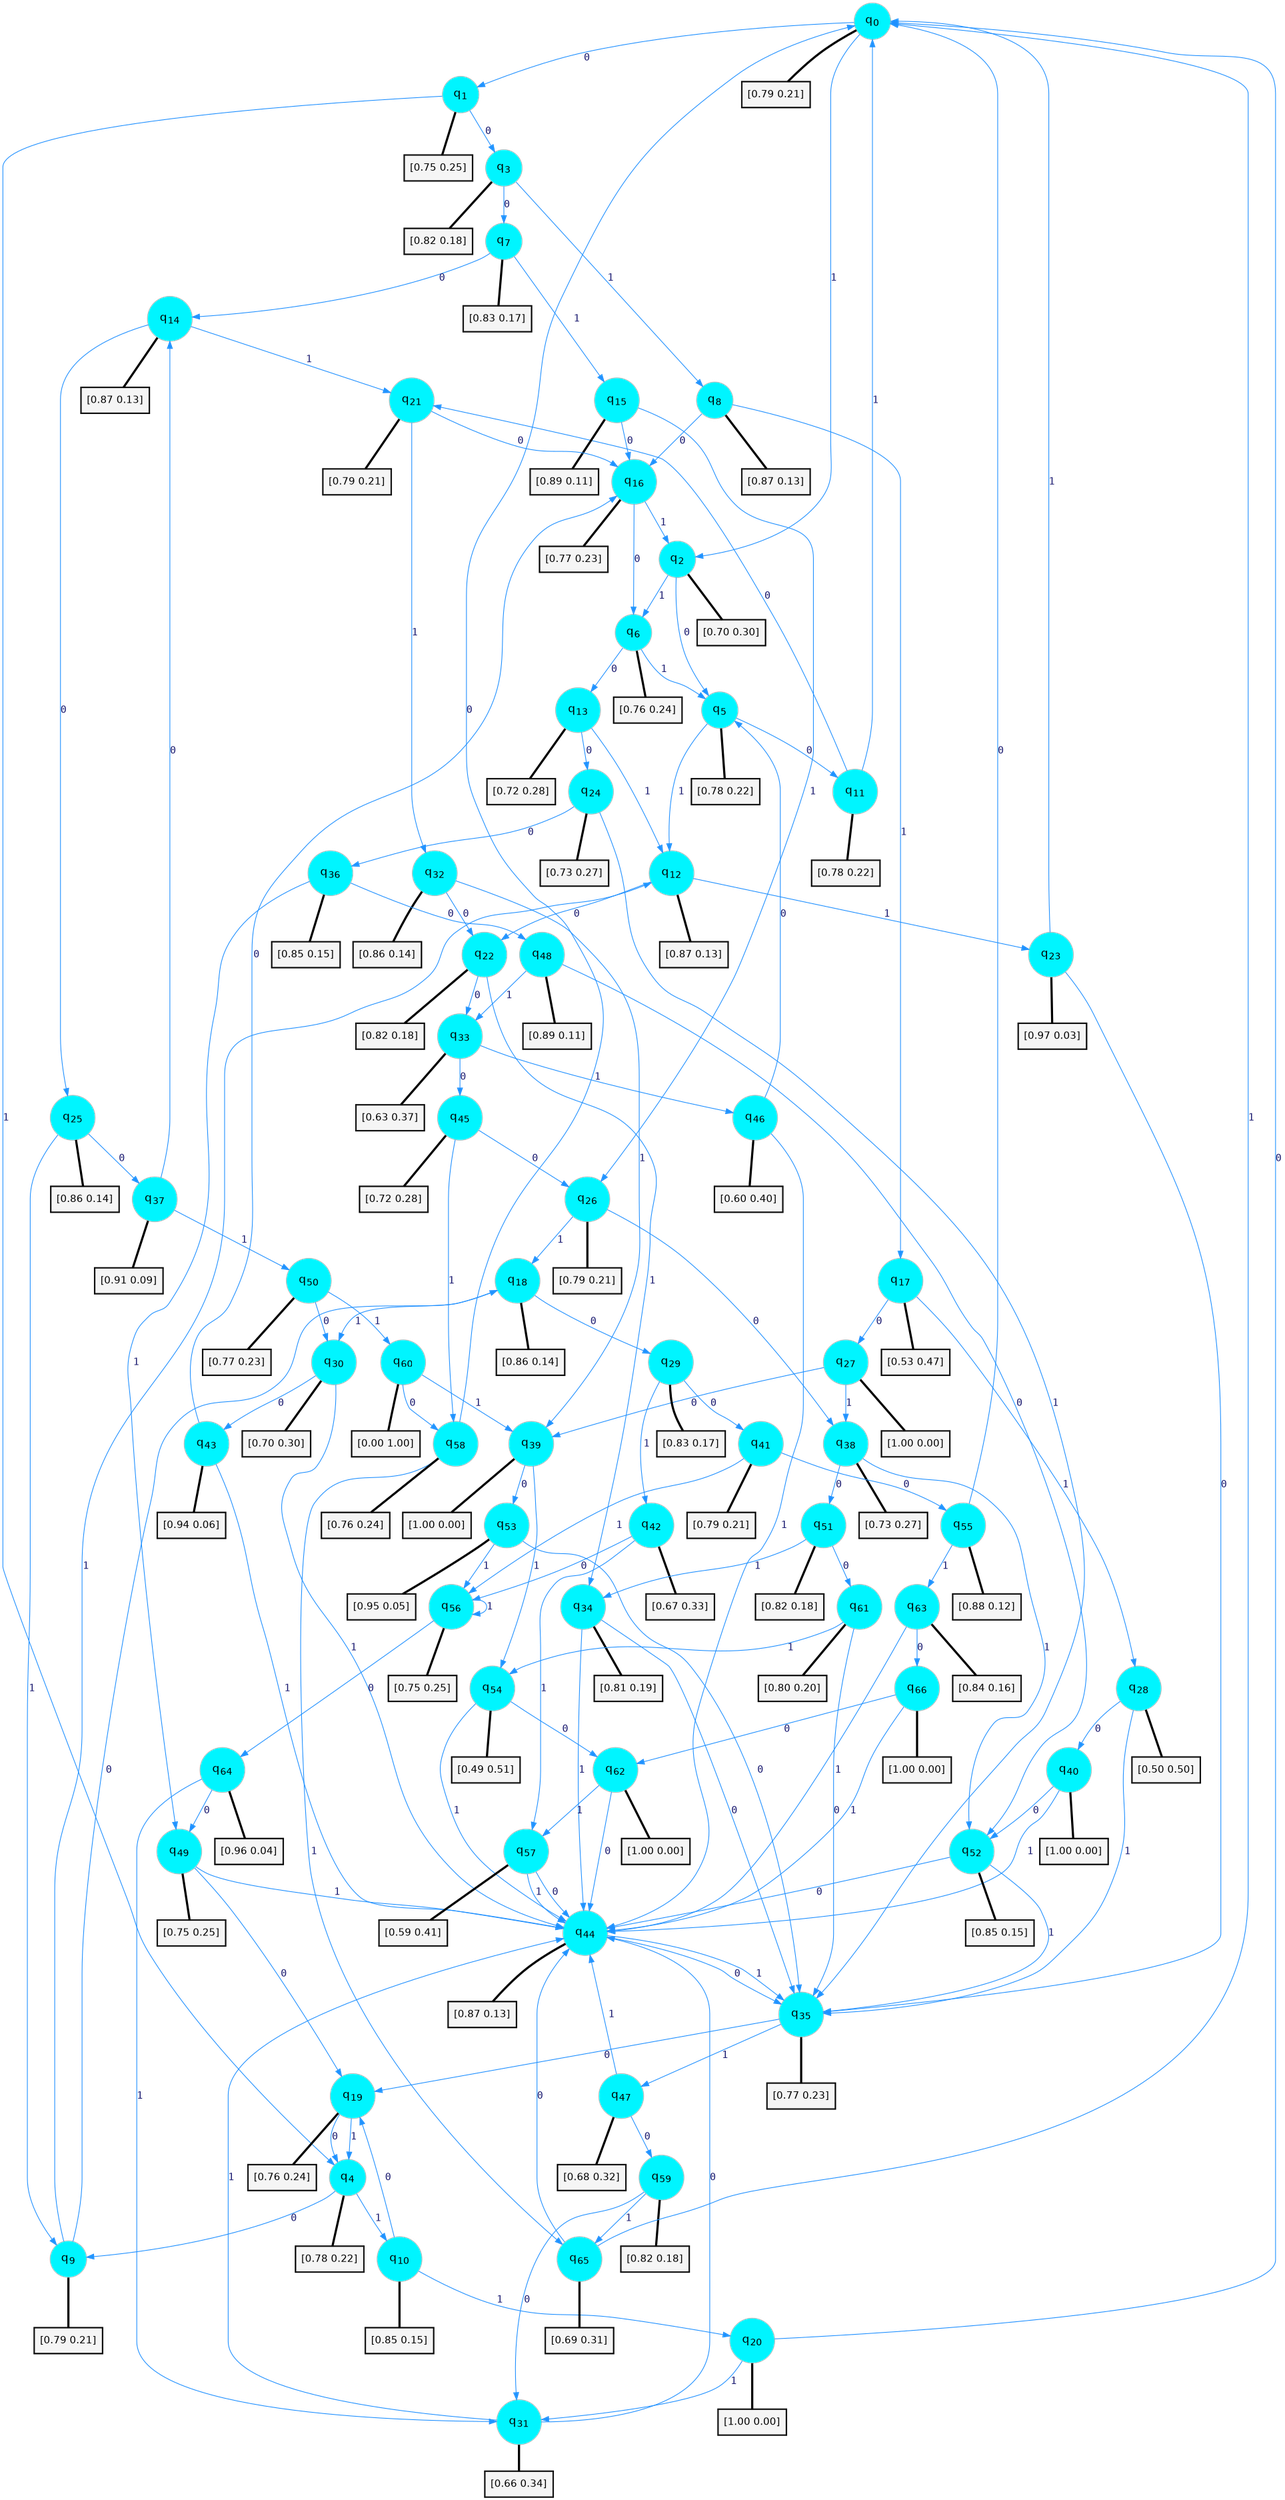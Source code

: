 digraph G {
graph [
bgcolor=transparent, dpi=300, rankdir=TD, size="40,25"];
node [
color=gray, fillcolor=turquoise1, fontcolor=black, fontname=Helvetica, fontsize=16, fontweight=bold, shape=circle, style=filled];
edge [
arrowsize=1, color=dodgerblue1, fontcolor=midnightblue, fontname=courier, fontweight=bold, penwidth=1, style=solid, weight=20];
0[label=<q<SUB>0</SUB>>];
1[label=<q<SUB>1</SUB>>];
2[label=<q<SUB>2</SUB>>];
3[label=<q<SUB>3</SUB>>];
4[label=<q<SUB>4</SUB>>];
5[label=<q<SUB>5</SUB>>];
6[label=<q<SUB>6</SUB>>];
7[label=<q<SUB>7</SUB>>];
8[label=<q<SUB>8</SUB>>];
9[label=<q<SUB>9</SUB>>];
10[label=<q<SUB>10</SUB>>];
11[label=<q<SUB>11</SUB>>];
12[label=<q<SUB>12</SUB>>];
13[label=<q<SUB>13</SUB>>];
14[label=<q<SUB>14</SUB>>];
15[label=<q<SUB>15</SUB>>];
16[label=<q<SUB>16</SUB>>];
17[label=<q<SUB>17</SUB>>];
18[label=<q<SUB>18</SUB>>];
19[label=<q<SUB>19</SUB>>];
20[label=<q<SUB>20</SUB>>];
21[label=<q<SUB>21</SUB>>];
22[label=<q<SUB>22</SUB>>];
23[label=<q<SUB>23</SUB>>];
24[label=<q<SUB>24</SUB>>];
25[label=<q<SUB>25</SUB>>];
26[label=<q<SUB>26</SUB>>];
27[label=<q<SUB>27</SUB>>];
28[label=<q<SUB>28</SUB>>];
29[label=<q<SUB>29</SUB>>];
30[label=<q<SUB>30</SUB>>];
31[label=<q<SUB>31</SUB>>];
32[label=<q<SUB>32</SUB>>];
33[label=<q<SUB>33</SUB>>];
34[label=<q<SUB>34</SUB>>];
35[label=<q<SUB>35</SUB>>];
36[label=<q<SUB>36</SUB>>];
37[label=<q<SUB>37</SUB>>];
38[label=<q<SUB>38</SUB>>];
39[label=<q<SUB>39</SUB>>];
40[label=<q<SUB>40</SUB>>];
41[label=<q<SUB>41</SUB>>];
42[label=<q<SUB>42</SUB>>];
43[label=<q<SUB>43</SUB>>];
44[label=<q<SUB>44</SUB>>];
45[label=<q<SUB>45</SUB>>];
46[label=<q<SUB>46</SUB>>];
47[label=<q<SUB>47</SUB>>];
48[label=<q<SUB>48</SUB>>];
49[label=<q<SUB>49</SUB>>];
50[label=<q<SUB>50</SUB>>];
51[label=<q<SUB>51</SUB>>];
52[label=<q<SUB>52</SUB>>];
53[label=<q<SUB>53</SUB>>];
54[label=<q<SUB>54</SUB>>];
55[label=<q<SUB>55</SUB>>];
56[label=<q<SUB>56</SUB>>];
57[label=<q<SUB>57</SUB>>];
58[label=<q<SUB>58</SUB>>];
59[label=<q<SUB>59</SUB>>];
60[label=<q<SUB>60</SUB>>];
61[label=<q<SUB>61</SUB>>];
62[label=<q<SUB>62</SUB>>];
63[label=<q<SUB>63</SUB>>];
64[label=<q<SUB>64</SUB>>];
65[label=<q<SUB>65</SUB>>];
66[label=<q<SUB>66</SUB>>];
67[label="[0.79 0.21]", shape=box,fontcolor=black, fontname=Helvetica, fontsize=14, penwidth=2, fillcolor=whitesmoke,color=black];
68[label="[0.75 0.25]", shape=box,fontcolor=black, fontname=Helvetica, fontsize=14, penwidth=2, fillcolor=whitesmoke,color=black];
69[label="[0.70 0.30]", shape=box,fontcolor=black, fontname=Helvetica, fontsize=14, penwidth=2, fillcolor=whitesmoke,color=black];
70[label="[0.82 0.18]", shape=box,fontcolor=black, fontname=Helvetica, fontsize=14, penwidth=2, fillcolor=whitesmoke,color=black];
71[label="[0.78 0.22]", shape=box,fontcolor=black, fontname=Helvetica, fontsize=14, penwidth=2, fillcolor=whitesmoke,color=black];
72[label="[0.78 0.22]", shape=box,fontcolor=black, fontname=Helvetica, fontsize=14, penwidth=2, fillcolor=whitesmoke,color=black];
73[label="[0.76 0.24]", shape=box,fontcolor=black, fontname=Helvetica, fontsize=14, penwidth=2, fillcolor=whitesmoke,color=black];
74[label="[0.83 0.17]", shape=box,fontcolor=black, fontname=Helvetica, fontsize=14, penwidth=2, fillcolor=whitesmoke,color=black];
75[label="[0.87 0.13]", shape=box,fontcolor=black, fontname=Helvetica, fontsize=14, penwidth=2, fillcolor=whitesmoke,color=black];
76[label="[0.79 0.21]", shape=box,fontcolor=black, fontname=Helvetica, fontsize=14, penwidth=2, fillcolor=whitesmoke,color=black];
77[label="[0.85 0.15]", shape=box,fontcolor=black, fontname=Helvetica, fontsize=14, penwidth=2, fillcolor=whitesmoke,color=black];
78[label="[0.78 0.22]", shape=box,fontcolor=black, fontname=Helvetica, fontsize=14, penwidth=2, fillcolor=whitesmoke,color=black];
79[label="[0.87 0.13]", shape=box,fontcolor=black, fontname=Helvetica, fontsize=14, penwidth=2, fillcolor=whitesmoke,color=black];
80[label="[0.72 0.28]", shape=box,fontcolor=black, fontname=Helvetica, fontsize=14, penwidth=2, fillcolor=whitesmoke,color=black];
81[label="[0.87 0.13]", shape=box,fontcolor=black, fontname=Helvetica, fontsize=14, penwidth=2, fillcolor=whitesmoke,color=black];
82[label="[0.89 0.11]", shape=box,fontcolor=black, fontname=Helvetica, fontsize=14, penwidth=2, fillcolor=whitesmoke,color=black];
83[label="[0.77 0.23]", shape=box,fontcolor=black, fontname=Helvetica, fontsize=14, penwidth=2, fillcolor=whitesmoke,color=black];
84[label="[0.53 0.47]", shape=box,fontcolor=black, fontname=Helvetica, fontsize=14, penwidth=2, fillcolor=whitesmoke,color=black];
85[label="[0.86 0.14]", shape=box,fontcolor=black, fontname=Helvetica, fontsize=14, penwidth=2, fillcolor=whitesmoke,color=black];
86[label="[0.76 0.24]", shape=box,fontcolor=black, fontname=Helvetica, fontsize=14, penwidth=2, fillcolor=whitesmoke,color=black];
87[label="[1.00 0.00]", shape=box,fontcolor=black, fontname=Helvetica, fontsize=14, penwidth=2, fillcolor=whitesmoke,color=black];
88[label="[0.79 0.21]", shape=box,fontcolor=black, fontname=Helvetica, fontsize=14, penwidth=2, fillcolor=whitesmoke,color=black];
89[label="[0.82 0.18]", shape=box,fontcolor=black, fontname=Helvetica, fontsize=14, penwidth=2, fillcolor=whitesmoke,color=black];
90[label="[0.97 0.03]", shape=box,fontcolor=black, fontname=Helvetica, fontsize=14, penwidth=2, fillcolor=whitesmoke,color=black];
91[label="[0.73 0.27]", shape=box,fontcolor=black, fontname=Helvetica, fontsize=14, penwidth=2, fillcolor=whitesmoke,color=black];
92[label="[0.86 0.14]", shape=box,fontcolor=black, fontname=Helvetica, fontsize=14, penwidth=2, fillcolor=whitesmoke,color=black];
93[label="[0.79 0.21]", shape=box,fontcolor=black, fontname=Helvetica, fontsize=14, penwidth=2, fillcolor=whitesmoke,color=black];
94[label="[1.00 0.00]", shape=box,fontcolor=black, fontname=Helvetica, fontsize=14, penwidth=2, fillcolor=whitesmoke,color=black];
95[label="[0.50 0.50]", shape=box,fontcolor=black, fontname=Helvetica, fontsize=14, penwidth=2, fillcolor=whitesmoke,color=black];
96[label="[0.83 0.17]", shape=box,fontcolor=black, fontname=Helvetica, fontsize=14, penwidth=2, fillcolor=whitesmoke,color=black];
97[label="[0.70 0.30]", shape=box,fontcolor=black, fontname=Helvetica, fontsize=14, penwidth=2, fillcolor=whitesmoke,color=black];
98[label="[0.66 0.34]", shape=box,fontcolor=black, fontname=Helvetica, fontsize=14, penwidth=2, fillcolor=whitesmoke,color=black];
99[label="[0.86 0.14]", shape=box,fontcolor=black, fontname=Helvetica, fontsize=14, penwidth=2, fillcolor=whitesmoke,color=black];
100[label="[0.63 0.37]", shape=box,fontcolor=black, fontname=Helvetica, fontsize=14, penwidth=2, fillcolor=whitesmoke,color=black];
101[label="[0.81 0.19]", shape=box,fontcolor=black, fontname=Helvetica, fontsize=14, penwidth=2, fillcolor=whitesmoke,color=black];
102[label="[0.77 0.23]", shape=box,fontcolor=black, fontname=Helvetica, fontsize=14, penwidth=2, fillcolor=whitesmoke,color=black];
103[label="[0.85 0.15]", shape=box,fontcolor=black, fontname=Helvetica, fontsize=14, penwidth=2, fillcolor=whitesmoke,color=black];
104[label="[0.91 0.09]", shape=box,fontcolor=black, fontname=Helvetica, fontsize=14, penwidth=2, fillcolor=whitesmoke,color=black];
105[label="[0.73 0.27]", shape=box,fontcolor=black, fontname=Helvetica, fontsize=14, penwidth=2, fillcolor=whitesmoke,color=black];
106[label="[1.00 0.00]", shape=box,fontcolor=black, fontname=Helvetica, fontsize=14, penwidth=2, fillcolor=whitesmoke,color=black];
107[label="[1.00 0.00]", shape=box,fontcolor=black, fontname=Helvetica, fontsize=14, penwidth=2, fillcolor=whitesmoke,color=black];
108[label="[0.79 0.21]", shape=box,fontcolor=black, fontname=Helvetica, fontsize=14, penwidth=2, fillcolor=whitesmoke,color=black];
109[label="[0.67 0.33]", shape=box,fontcolor=black, fontname=Helvetica, fontsize=14, penwidth=2, fillcolor=whitesmoke,color=black];
110[label="[0.94 0.06]", shape=box,fontcolor=black, fontname=Helvetica, fontsize=14, penwidth=2, fillcolor=whitesmoke,color=black];
111[label="[0.87 0.13]", shape=box,fontcolor=black, fontname=Helvetica, fontsize=14, penwidth=2, fillcolor=whitesmoke,color=black];
112[label="[0.72 0.28]", shape=box,fontcolor=black, fontname=Helvetica, fontsize=14, penwidth=2, fillcolor=whitesmoke,color=black];
113[label="[0.60 0.40]", shape=box,fontcolor=black, fontname=Helvetica, fontsize=14, penwidth=2, fillcolor=whitesmoke,color=black];
114[label="[0.68 0.32]", shape=box,fontcolor=black, fontname=Helvetica, fontsize=14, penwidth=2, fillcolor=whitesmoke,color=black];
115[label="[0.89 0.11]", shape=box,fontcolor=black, fontname=Helvetica, fontsize=14, penwidth=2, fillcolor=whitesmoke,color=black];
116[label="[0.75 0.25]", shape=box,fontcolor=black, fontname=Helvetica, fontsize=14, penwidth=2, fillcolor=whitesmoke,color=black];
117[label="[0.77 0.23]", shape=box,fontcolor=black, fontname=Helvetica, fontsize=14, penwidth=2, fillcolor=whitesmoke,color=black];
118[label="[0.82 0.18]", shape=box,fontcolor=black, fontname=Helvetica, fontsize=14, penwidth=2, fillcolor=whitesmoke,color=black];
119[label="[0.85 0.15]", shape=box,fontcolor=black, fontname=Helvetica, fontsize=14, penwidth=2, fillcolor=whitesmoke,color=black];
120[label="[0.95 0.05]", shape=box,fontcolor=black, fontname=Helvetica, fontsize=14, penwidth=2, fillcolor=whitesmoke,color=black];
121[label="[0.49 0.51]", shape=box,fontcolor=black, fontname=Helvetica, fontsize=14, penwidth=2, fillcolor=whitesmoke,color=black];
122[label="[0.88 0.12]", shape=box,fontcolor=black, fontname=Helvetica, fontsize=14, penwidth=2, fillcolor=whitesmoke,color=black];
123[label="[0.75 0.25]", shape=box,fontcolor=black, fontname=Helvetica, fontsize=14, penwidth=2, fillcolor=whitesmoke,color=black];
124[label="[0.59 0.41]", shape=box,fontcolor=black, fontname=Helvetica, fontsize=14, penwidth=2, fillcolor=whitesmoke,color=black];
125[label="[0.76 0.24]", shape=box,fontcolor=black, fontname=Helvetica, fontsize=14, penwidth=2, fillcolor=whitesmoke,color=black];
126[label="[0.82 0.18]", shape=box,fontcolor=black, fontname=Helvetica, fontsize=14, penwidth=2, fillcolor=whitesmoke,color=black];
127[label="[0.00 1.00]", shape=box,fontcolor=black, fontname=Helvetica, fontsize=14, penwidth=2, fillcolor=whitesmoke,color=black];
128[label="[0.80 0.20]", shape=box,fontcolor=black, fontname=Helvetica, fontsize=14, penwidth=2, fillcolor=whitesmoke,color=black];
129[label="[1.00 0.00]", shape=box,fontcolor=black, fontname=Helvetica, fontsize=14, penwidth=2, fillcolor=whitesmoke,color=black];
130[label="[0.84 0.16]", shape=box,fontcolor=black, fontname=Helvetica, fontsize=14, penwidth=2, fillcolor=whitesmoke,color=black];
131[label="[0.96 0.04]", shape=box,fontcolor=black, fontname=Helvetica, fontsize=14, penwidth=2, fillcolor=whitesmoke,color=black];
132[label="[0.69 0.31]", shape=box,fontcolor=black, fontname=Helvetica, fontsize=14, penwidth=2, fillcolor=whitesmoke,color=black];
133[label="[1.00 0.00]", shape=box,fontcolor=black, fontname=Helvetica, fontsize=14, penwidth=2, fillcolor=whitesmoke,color=black];
0->1 [label=0];
0->2 [label=1];
0->67 [arrowhead=none, penwidth=3,color=black];
1->3 [label=0];
1->4 [label=1];
1->68 [arrowhead=none, penwidth=3,color=black];
2->5 [label=0];
2->6 [label=1];
2->69 [arrowhead=none, penwidth=3,color=black];
3->7 [label=0];
3->8 [label=1];
3->70 [arrowhead=none, penwidth=3,color=black];
4->9 [label=0];
4->10 [label=1];
4->71 [arrowhead=none, penwidth=3,color=black];
5->11 [label=0];
5->12 [label=1];
5->72 [arrowhead=none, penwidth=3,color=black];
6->13 [label=0];
6->5 [label=1];
6->73 [arrowhead=none, penwidth=3,color=black];
7->14 [label=0];
7->15 [label=1];
7->74 [arrowhead=none, penwidth=3,color=black];
8->16 [label=0];
8->17 [label=1];
8->75 [arrowhead=none, penwidth=3,color=black];
9->18 [label=0];
9->12 [label=1];
9->76 [arrowhead=none, penwidth=3,color=black];
10->19 [label=0];
10->20 [label=1];
10->77 [arrowhead=none, penwidth=3,color=black];
11->21 [label=0];
11->0 [label=1];
11->78 [arrowhead=none, penwidth=3,color=black];
12->22 [label=0];
12->23 [label=1];
12->79 [arrowhead=none, penwidth=3,color=black];
13->24 [label=0];
13->12 [label=1];
13->80 [arrowhead=none, penwidth=3,color=black];
14->25 [label=0];
14->21 [label=1];
14->81 [arrowhead=none, penwidth=3,color=black];
15->16 [label=0];
15->26 [label=1];
15->82 [arrowhead=none, penwidth=3,color=black];
16->6 [label=0];
16->2 [label=1];
16->83 [arrowhead=none, penwidth=3,color=black];
17->27 [label=0];
17->28 [label=1];
17->84 [arrowhead=none, penwidth=3,color=black];
18->29 [label=0];
18->30 [label=1];
18->85 [arrowhead=none, penwidth=3,color=black];
19->4 [label=0];
19->4 [label=1];
19->86 [arrowhead=none, penwidth=3,color=black];
20->0 [label=0];
20->31 [label=1];
20->87 [arrowhead=none, penwidth=3,color=black];
21->16 [label=0];
21->32 [label=1];
21->88 [arrowhead=none, penwidth=3,color=black];
22->33 [label=0];
22->34 [label=1];
22->89 [arrowhead=none, penwidth=3,color=black];
23->35 [label=0];
23->0 [label=1];
23->90 [arrowhead=none, penwidth=3,color=black];
24->36 [label=0];
24->35 [label=1];
24->91 [arrowhead=none, penwidth=3,color=black];
25->37 [label=0];
25->9 [label=1];
25->92 [arrowhead=none, penwidth=3,color=black];
26->38 [label=0];
26->18 [label=1];
26->93 [arrowhead=none, penwidth=3,color=black];
27->39 [label=0];
27->38 [label=1];
27->94 [arrowhead=none, penwidth=3,color=black];
28->40 [label=0];
28->35 [label=1];
28->95 [arrowhead=none, penwidth=3,color=black];
29->41 [label=0];
29->42 [label=1];
29->96 [arrowhead=none, penwidth=3,color=black];
30->43 [label=0];
30->44 [label=1];
30->97 [arrowhead=none, penwidth=3,color=black];
31->44 [label=0];
31->44 [label=1];
31->98 [arrowhead=none, penwidth=3,color=black];
32->22 [label=0];
32->39 [label=1];
32->99 [arrowhead=none, penwidth=3,color=black];
33->45 [label=0];
33->46 [label=1];
33->100 [arrowhead=none, penwidth=3,color=black];
34->35 [label=0];
34->44 [label=1];
34->101 [arrowhead=none, penwidth=3,color=black];
35->19 [label=0];
35->47 [label=1];
35->102 [arrowhead=none, penwidth=3,color=black];
36->48 [label=0];
36->49 [label=1];
36->103 [arrowhead=none, penwidth=3,color=black];
37->14 [label=0];
37->50 [label=1];
37->104 [arrowhead=none, penwidth=3,color=black];
38->51 [label=0];
38->52 [label=1];
38->105 [arrowhead=none, penwidth=3,color=black];
39->53 [label=0];
39->54 [label=1];
39->106 [arrowhead=none, penwidth=3,color=black];
40->52 [label=0];
40->44 [label=1];
40->107 [arrowhead=none, penwidth=3,color=black];
41->55 [label=0];
41->56 [label=1];
41->108 [arrowhead=none, penwidth=3,color=black];
42->56 [label=0];
42->57 [label=1];
42->109 [arrowhead=none, penwidth=3,color=black];
43->16 [label=0];
43->44 [label=1];
43->110 [arrowhead=none, penwidth=3,color=black];
44->35 [label=0];
44->35 [label=1];
44->111 [arrowhead=none, penwidth=3,color=black];
45->26 [label=0];
45->58 [label=1];
45->112 [arrowhead=none, penwidth=3,color=black];
46->5 [label=0];
46->44 [label=1];
46->113 [arrowhead=none, penwidth=3,color=black];
47->59 [label=0];
47->44 [label=1];
47->114 [arrowhead=none, penwidth=3,color=black];
48->52 [label=0];
48->33 [label=1];
48->115 [arrowhead=none, penwidth=3,color=black];
49->19 [label=0];
49->44 [label=1];
49->116 [arrowhead=none, penwidth=3,color=black];
50->30 [label=0];
50->60 [label=1];
50->117 [arrowhead=none, penwidth=3,color=black];
51->61 [label=0];
51->34 [label=1];
51->118 [arrowhead=none, penwidth=3,color=black];
52->44 [label=0];
52->35 [label=1];
52->119 [arrowhead=none, penwidth=3,color=black];
53->35 [label=0];
53->56 [label=1];
53->120 [arrowhead=none, penwidth=3,color=black];
54->62 [label=0];
54->44 [label=1];
54->121 [arrowhead=none, penwidth=3,color=black];
55->0 [label=0];
55->63 [label=1];
55->122 [arrowhead=none, penwidth=3,color=black];
56->64 [label=0];
56->56 [label=1];
56->123 [arrowhead=none, penwidth=3,color=black];
57->44 [label=0];
57->44 [label=1];
57->124 [arrowhead=none, penwidth=3,color=black];
58->0 [label=0];
58->65 [label=1];
58->125 [arrowhead=none, penwidth=3,color=black];
59->31 [label=0];
59->65 [label=1];
59->126 [arrowhead=none, penwidth=3,color=black];
60->58 [label=0];
60->39 [label=1];
60->127 [arrowhead=none, penwidth=3,color=black];
61->35 [label=0];
61->54 [label=1];
61->128 [arrowhead=none, penwidth=3,color=black];
62->44 [label=0];
62->57 [label=1];
62->129 [arrowhead=none, penwidth=3,color=black];
63->66 [label=0];
63->44 [label=1];
63->130 [arrowhead=none, penwidth=3,color=black];
64->49 [label=0];
64->31 [label=1];
64->131 [arrowhead=none, penwidth=3,color=black];
65->44 [label=0];
65->0 [label=1];
65->132 [arrowhead=none, penwidth=3,color=black];
66->62 [label=0];
66->44 [label=1];
66->133 [arrowhead=none, penwidth=3,color=black];
}
